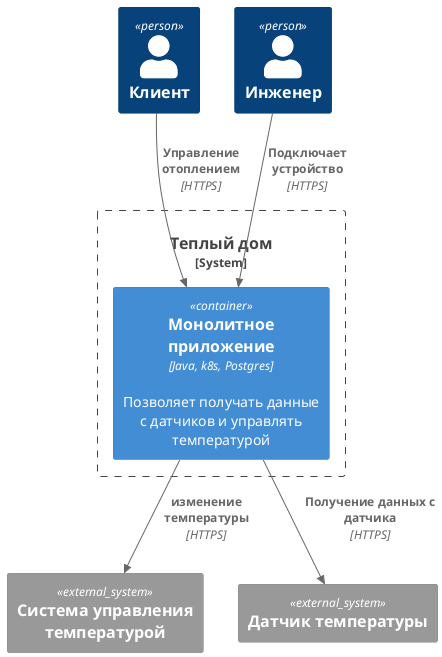 @startuml
!include <C4/C4_Container>

Person(client, "Клиент")
Person(engineer, "Инженер")

System_Boundary(c1, "Теплый дом") {
    Container(web_app, "Монолитное приложение", "Java, k8s, Postgres", "Позволяет получать данные с датчиков и управлять температурой")
}

System_Ext(tmpdevice, "Система управления температурой")
System_Ext(sensor, "Датчик температуры")


Rel(client, web_app, "Управление отоплением", "HTTPS")
Rel(engineer, web_app, "Подключает устройство", "HTTPS")
Rel(web_app, tmpdevice, "изменение температуры", "HTTPS")
Rel(web_app, sensor, "Получение данных с датчика", "HTTPS")
@enduml